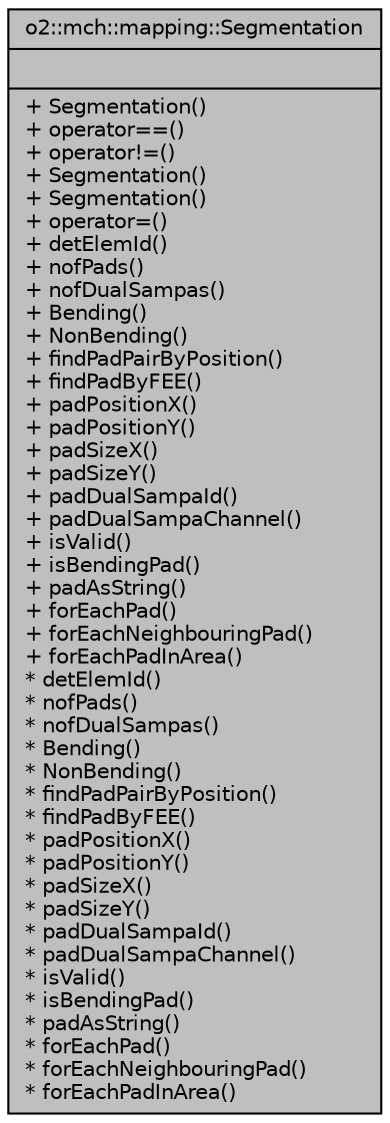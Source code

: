 digraph "o2::mch::mapping::Segmentation"
{
 // INTERACTIVE_SVG=YES
  bgcolor="transparent";
  edge [fontname="Helvetica",fontsize="10",labelfontname="Helvetica",labelfontsize="10"];
  node [fontname="Helvetica",fontsize="10",shape=record];
  Node1 [label="{o2::mch::mapping::Segmentation\n||+ Segmentation()\l+ operator==()\l+ operator!=()\l+ Segmentation()\l+ Segmentation()\l+ operator=()\l+ detElemId()\l+ nofPads()\l+ nofDualSampas()\l+ Bending()\l+ NonBending()\l+ findPadPairByPosition()\l+ findPadByFEE()\l+ padPositionX()\l+ padPositionY()\l+ padSizeX()\l+ padSizeY()\l+ padDualSampaId()\l+ padDualSampaChannel()\l+ isValid()\l+ isBendingPad()\l+ padAsString()\l+ forEachPad()\l+ forEachNeighbouringPad()\l+ forEachPadInArea()\l* detElemId()\l* nofPads()\l* nofDualSampas()\l* Bending()\l* NonBending()\l* findPadPairByPosition()\l* findPadByFEE()\l* padPositionX()\l* padPositionY()\l* padSizeX()\l* padSizeY()\l* padDualSampaId()\l* padDualSampaChannel()\l* isValid()\l* isBendingPad()\l* padAsString()\l* forEachPad()\l* forEachNeighbouringPad()\l* forEachPadInArea()\l}",height=0.2,width=0.4,color="black", fillcolor="grey75", style="filled" fontcolor="black"];
}
